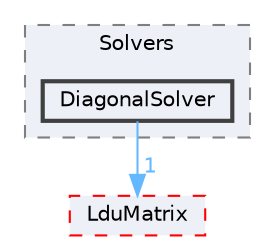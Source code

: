 digraph "src/OpenFOAM/matrices/LduMatrix/Solvers/DiagonalSolver"
{
 // LATEX_PDF_SIZE
  bgcolor="transparent";
  edge [fontname=Helvetica,fontsize=10,labelfontname=Helvetica,labelfontsize=10];
  node [fontname=Helvetica,fontsize=10,shape=box,height=0.2,width=0.4];
  compound=true
  subgraph clusterdir_9c7abde4f07fc7239da2063620c14a52 {
    graph [ bgcolor="#edf0f7", pencolor="grey50", label="Solvers", fontname=Helvetica,fontsize=10 style="filled,dashed", URL="dir_9c7abde4f07fc7239da2063620c14a52.html",tooltip=""]
  dir_9989251896bc84eb6ab57765d132917e [label="DiagonalSolver", fillcolor="#edf0f7", color="grey25", style="filled,bold", URL="dir_9989251896bc84eb6ab57765d132917e.html",tooltip=""];
  }
  dir_5ec68055571869848388d37c5cf0a9c9 [label="LduMatrix", fillcolor="#edf0f7", color="red", style="filled,dashed", URL="dir_5ec68055571869848388d37c5cf0a9c9.html",tooltip=""];
  dir_9989251896bc84eb6ab57765d132917e->dir_5ec68055571869848388d37c5cf0a9c9 [headlabel="1", labeldistance=1.5 headhref="dir_000908_002119.html" href="dir_000908_002119.html" color="steelblue1" fontcolor="steelblue1"];
}
